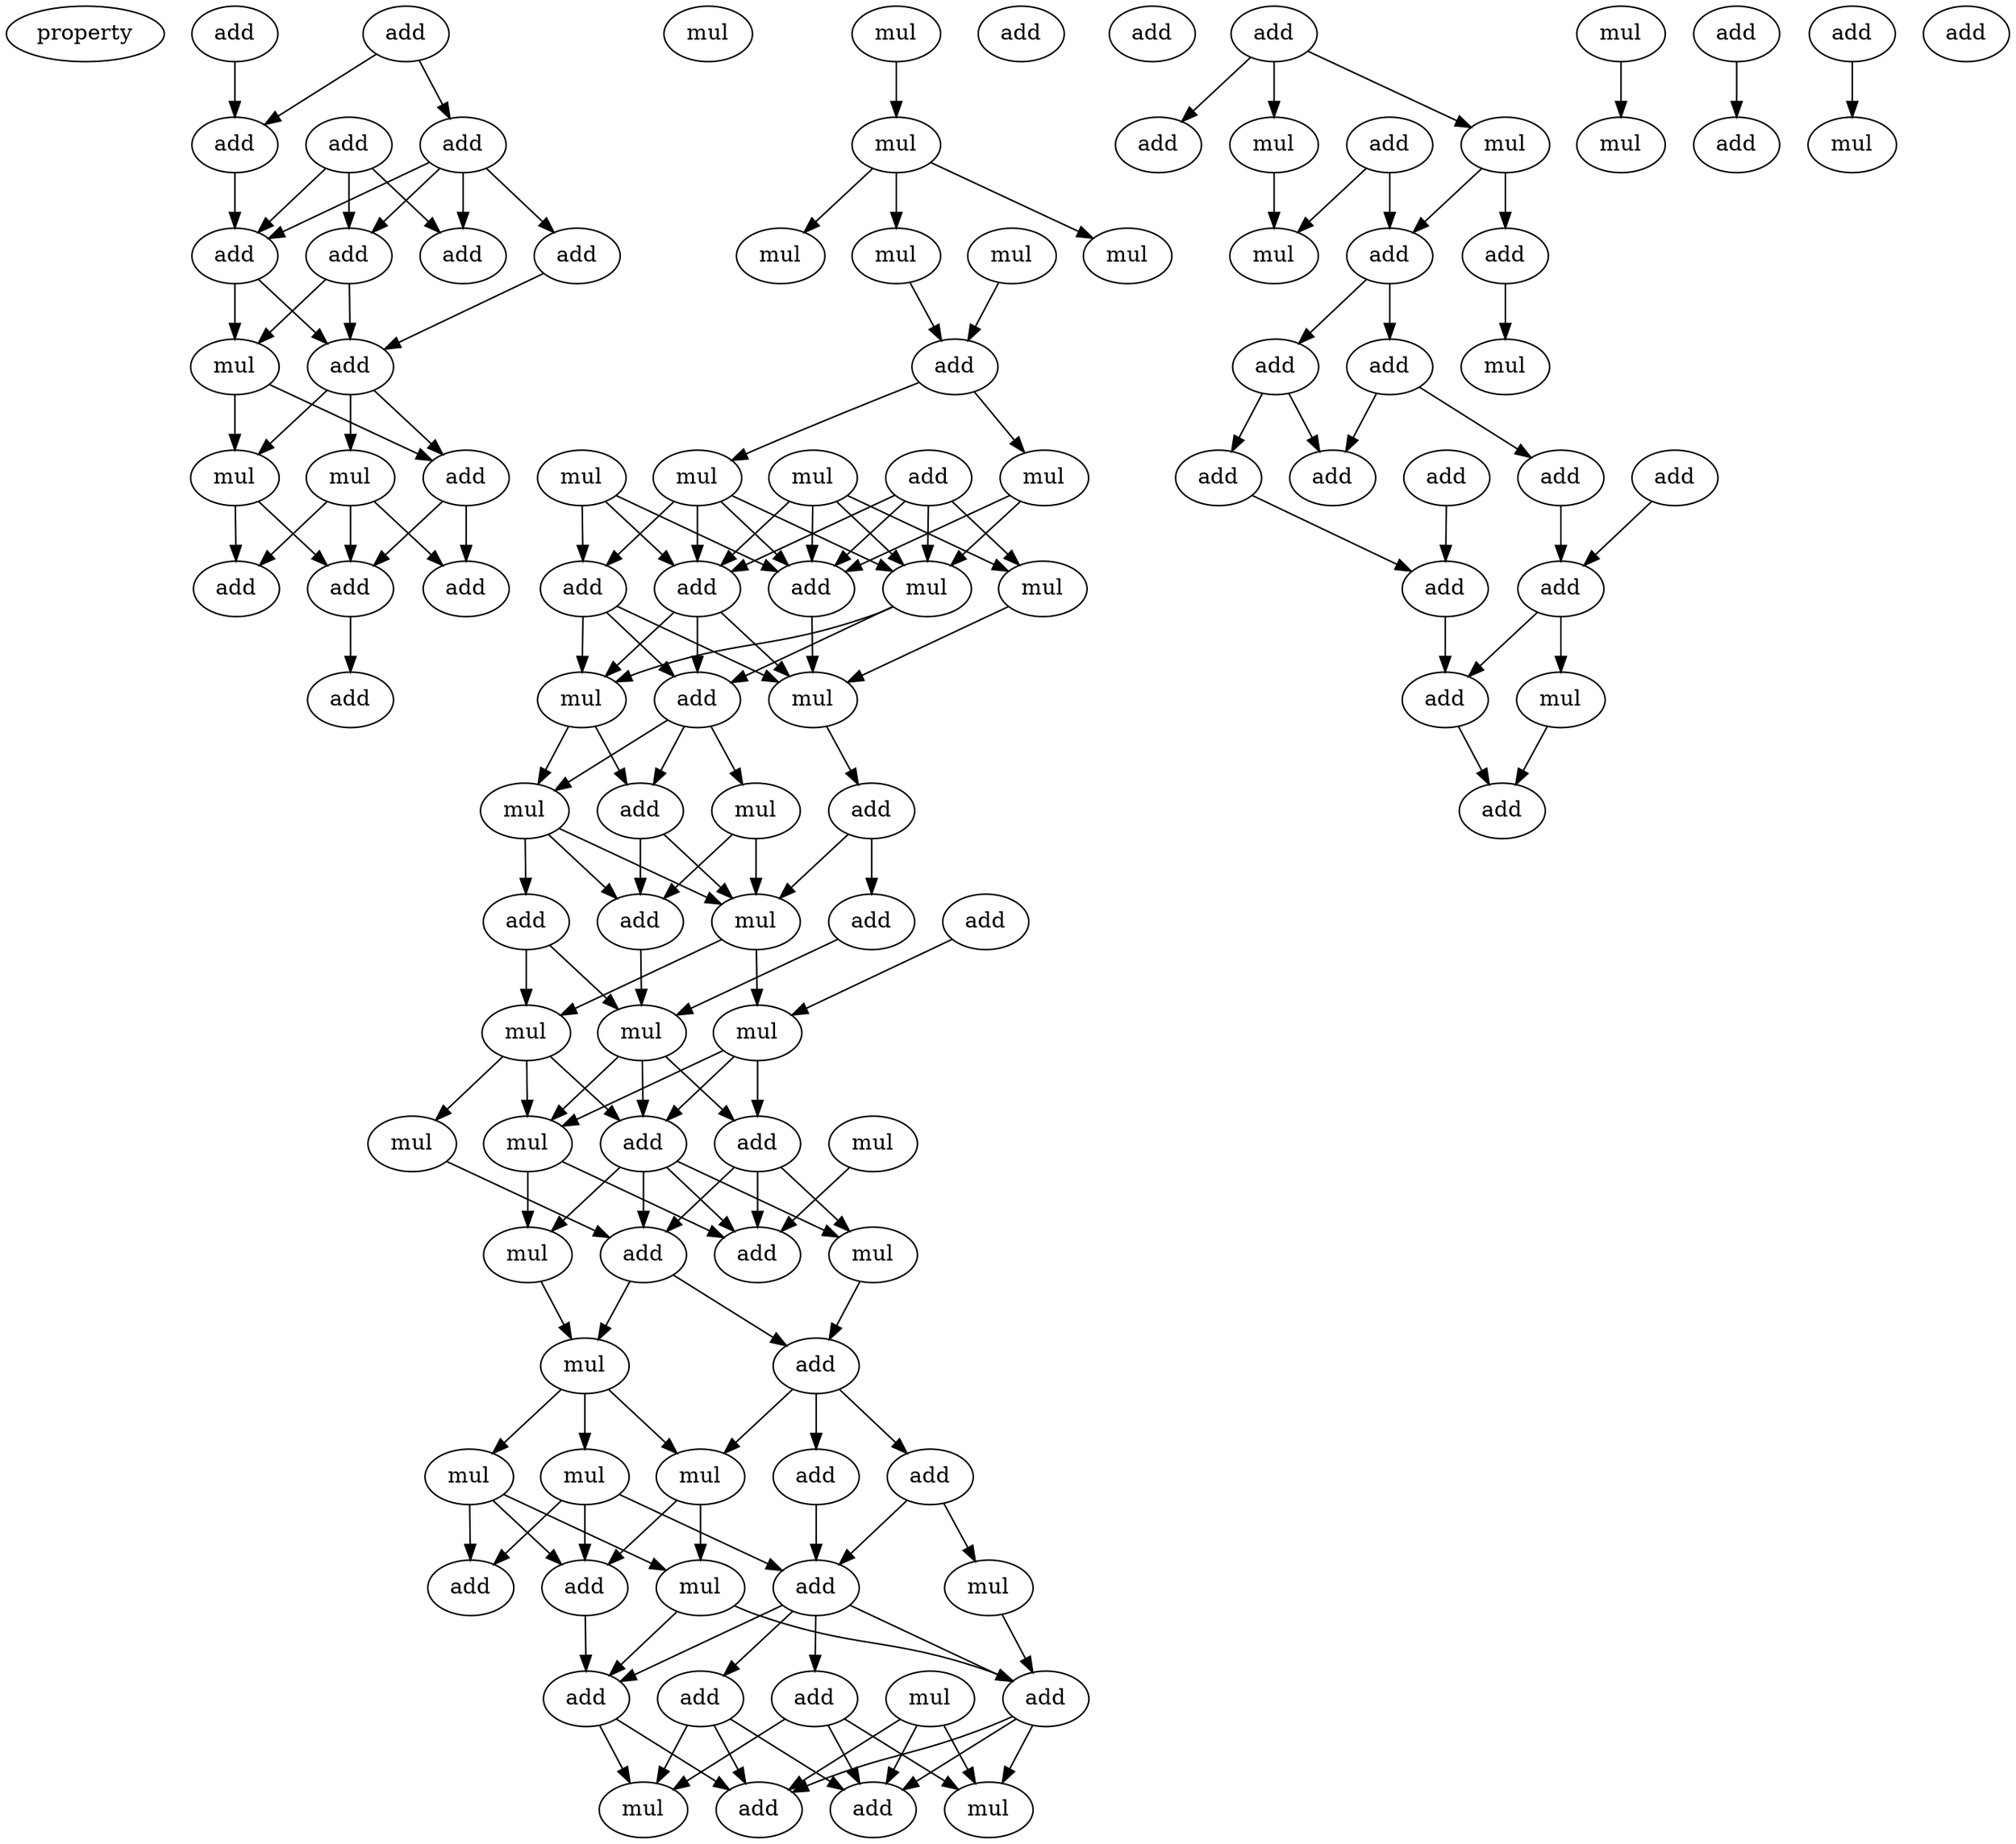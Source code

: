 digraph {
    node [fontcolor=black]
    property [mul=2,lf=1.8]
    0 [ label = add ];
    1 [ label = add ];
    2 [ label = add ];
    3 [ label = add ];
    4 [ label = add ];
    5 [ label = add ];
    6 [ label = add ];
    7 [ label = add ];
    8 [ label = add ];
    9 [ label = mul ];
    10 [ label = add ];
    11 [ label = mul ];
    12 [ label = mul ];
    13 [ label = mul ];
    14 [ label = add ];
    15 [ label = add ];
    16 [ label = add ];
    17 [ label = add ];
    18 [ label = add ];
    19 [ label = mul ];
    20 [ label = mul ];
    21 [ label = mul ];
    22 [ label = mul ];
    23 [ label = mul ];
    24 [ label = mul ];
    25 [ label = add ];
    26 [ label = add ];
    27 [ label = mul ];
    28 [ label = mul ];
    29 [ label = mul ];
    30 [ label = mul ];
    31 [ label = add ];
    32 [ label = add ];
    33 [ label = add ];
    34 [ label = mul ];
    35 [ label = mul ];
    36 [ label = mul ];
    37 [ label = add ];
    38 [ label = mul ];
    39 [ label = mul ];
    40 [ label = add ];
    41 [ label = mul ];
    42 [ label = add ];
    43 [ label = add ];
    44 [ label = add ];
    45 [ label = add ];
    46 [ label = add ];
    47 [ label = mul ];
    48 [ label = mul ];
    49 [ label = mul ];
    50 [ label = mul ];
    51 [ label = mul ];
    52 [ label = add ];
    53 [ label = mul ];
    54 [ label = mul ];
    55 [ label = add ];
    56 [ label = add ];
    57 [ label = mul ];
    58 [ label = mul ];
    59 [ label = add ];
    60 [ label = add ];
    61 [ label = add ];
    62 [ label = mul ];
    63 [ label = mul ];
    64 [ label = add ];
    65 [ label = mul ];
    66 [ label = add ];
    67 [ label = mul ];
    68 [ label = add ];
    69 [ label = add ];
    70 [ label = mul ];
    71 [ label = add ];
    72 [ label = mul ];
    73 [ label = mul ];
    74 [ label = add ];
    75 [ label = add ];
    76 [ label = add ];
    77 [ label = add ];
    78 [ label = mul ];
    79 [ label = add ];
    80 [ label = add ];
    81 [ label = mul ];
    82 [ label = add ];
    83 [ label = add ];
    84 [ label = add ];
    85 [ label = mul ];
    86 [ label = add ];
    87 [ label = mul ];
    88 [ label = add ];
    89 [ label = mul ];
    90 [ label = add ];
    91 [ label = mul ];
    92 [ label = add ];
    93 [ label = add ];
    94 [ label = add ];
    95 [ label = add ];
    96 [ label = add ];
    97 [ label = add ];
    98 [ label = add ];
    99 [ label = add ];
    100 [ label = add ];
    101 [ label = add ];
    102 [ label = mul ];
    103 [ label = mul ];
    104 [ label = add ];
    105 [ label = add ];
    106 [ label = mul ];
    107 [ label = add ];
    108 [ label = add ];
    109 [ label = mul ];
    110 [ label = add ];
    0 -> 3 [ name = 0 ];
    1 -> 2 [ name = 1 ];
    1 -> 3 [ name = 2 ];
    2 -> 5 [ name = 3 ];
    2 -> 6 [ name = 4 ];
    2 -> 7 [ name = 5 ];
    2 -> 8 [ name = 6 ];
    3 -> 7 [ name = 7 ];
    4 -> 5 [ name = 8 ];
    4 -> 7 [ name = 9 ];
    4 -> 8 [ name = 10 ];
    5 -> 9 [ name = 11 ];
    5 -> 10 [ name = 12 ];
    6 -> 10 [ name = 13 ];
    7 -> 9 [ name = 14 ];
    7 -> 10 [ name = 15 ];
    9 -> 11 [ name = 16 ];
    9 -> 14 [ name = 17 ];
    10 -> 11 [ name = 18 ];
    10 -> 12 [ name = 19 ];
    10 -> 14 [ name = 20 ];
    11 -> 15 [ name = 21 ];
    11 -> 16 [ name = 22 ];
    12 -> 15 [ name = 23 ];
    12 -> 16 [ name = 24 ];
    12 -> 17 [ name = 25 ];
    14 -> 16 [ name = 26 ];
    14 -> 17 [ name = 27 ];
    16 -> 18 [ name = 28 ];
    19 -> 20 [ name = 29 ];
    20 -> 21 [ name = 30 ];
    20 -> 22 [ name = 31 ];
    20 -> 23 [ name = 32 ];
    22 -> 25 [ name = 33 ];
    24 -> 25 [ name = 34 ];
    25 -> 28 [ name = 35 ];
    25 -> 29 [ name = 36 ];
    26 -> 31 [ name = 37 ];
    26 -> 32 [ name = 38 ];
    26 -> 34 [ name = 39 ];
    26 -> 35 [ name = 40 ];
    27 -> 31 [ name = 41 ];
    27 -> 32 [ name = 42 ];
    27 -> 33 [ name = 43 ];
    28 -> 31 [ name = 44 ];
    28 -> 32 [ name = 45 ];
    28 -> 33 [ name = 46 ];
    28 -> 35 [ name = 47 ];
    29 -> 32 [ name = 48 ];
    29 -> 35 [ name = 49 ];
    30 -> 31 [ name = 50 ];
    30 -> 32 [ name = 51 ];
    30 -> 34 [ name = 52 ];
    30 -> 35 [ name = 53 ];
    31 -> 36 [ name = 54 ];
    31 -> 37 [ name = 55 ];
    31 -> 38 [ name = 56 ];
    32 -> 36 [ name = 57 ];
    33 -> 36 [ name = 58 ];
    33 -> 37 [ name = 59 ];
    33 -> 38 [ name = 60 ];
    34 -> 36 [ name = 61 ];
    35 -> 37 [ name = 62 ];
    35 -> 38 [ name = 63 ];
    36 -> 40 [ name = 64 ];
    37 -> 39 [ name = 65 ];
    37 -> 41 [ name = 66 ];
    37 -> 42 [ name = 67 ];
    38 -> 41 [ name = 68 ];
    38 -> 42 [ name = 69 ];
    39 -> 45 [ name = 70 ];
    39 -> 47 [ name = 71 ];
    40 -> 44 [ name = 72 ];
    40 -> 47 [ name = 73 ];
    41 -> 45 [ name = 74 ];
    41 -> 46 [ name = 75 ];
    41 -> 47 [ name = 76 ];
    42 -> 45 [ name = 77 ];
    42 -> 47 [ name = 78 ];
    43 -> 50 [ name = 79 ];
    44 -> 49 [ name = 80 ];
    45 -> 49 [ name = 81 ];
    46 -> 48 [ name = 82 ];
    46 -> 49 [ name = 83 ];
    47 -> 48 [ name = 84 ];
    47 -> 50 [ name = 85 ];
    48 -> 51 [ name = 86 ];
    48 -> 54 [ name = 87 ];
    48 -> 55 [ name = 88 ];
    49 -> 52 [ name = 89 ];
    49 -> 54 [ name = 90 ];
    49 -> 55 [ name = 91 ];
    50 -> 52 [ name = 92 ];
    50 -> 54 [ name = 93 ];
    50 -> 55 [ name = 94 ];
    51 -> 59 [ name = 95 ];
    52 -> 57 [ name = 96 ];
    52 -> 59 [ name = 97 ];
    52 -> 60 [ name = 98 ];
    53 -> 60 [ name = 99 ];
    54 -> 58 [ name = 100 ];
    54 -> 60 [ name = 101 ];
    55 -> 57 [ name = 102 ];
    55 -> 58 [ name = 103 ];
    55 -> 59 [ name = 104 ];
    55 -> 60 [ name = 105 ];
    57 -> 61 [ name = 106 ];
    58 -> 62 [ name = 107 ];
    59 -> 61 [ name = 108 ];
    59 -> 62 [ name = 109 ];
    61 -> 63 [ name = 110 ];
    61 -> 64 [ name = 111 ];
    61 -> 66 [ name = 112 ];
    62 -> 63 [ name = 113 ];
    62 -> 65 [ name = 114 ];
    62 -> 67 [ name = 115 ];
    63 -> 68 [ name = 116 ];
    63 -> 72 [ name = 117 ];
    64 -> 69 [ name = 118 ];
    64 -> 70 [ name = 119 ];
    65 -> 68 [ name = 120 ];
    65 -> 69 [ name = 121 ];
    65 -> 71 [ name = 122 ];
    66 -> 69 [ name = 123 ];
    67 -> 68 [ name = 124 ];
    67 -> 71 [ name = 125 ];
    67 -> 72 [ name = 126 ];
    68 -> 76 [ name = 127 ];
    69 -> 74 [ name = 128 ];
    69 -> 75 [ name = 129 ];
    69 -> 76 [ name = 130 ];
    69 -> 77 [ name = 131 ];
    70 -> 74 [ name = 132 ];
    72 -> 74 [ name = 133 ];
    72 -> 76 [ name = 134 ];
    73 -> 78 [ name = 135 ];
    73 -> 79 [ name = 136 ];
    73 -> 80 [ name = 137 ];
    74 -> 78 [ name = 138 ];
    74 -> 79 [ name = 139 ];
    74 -> 80 [ name = 140 ];
    75 -> 79 [ name = 141 ];
    75 -> 80 [ name = 142 ];
    75 -> 81 [ name = 143 ];
    76 -> 80 [ name = 144 ];
    76 -> 81 [ name = 145 ];
    77 -> 78 [ name = 146 ];
    77 -> 79 [ name = 147 ];
    77 -> 81 [ name = 148 ];
    83 -> 84 [ name = 149 ];
    83 -> 85 [ name = 150 ];
    83 -> 87 [ name = 151 ];
    85 -> 89 [ name = 152 ];
    86 -> 88 [ name = 153 ];
    86 -> 89 [ name = 154 ];
    87 -> 88 [ name = 155 ];
    87 -> 90 [ name = 156 ];
    88 -> 92 [ name = 157 ];
    88 -> 93 [ name = 158 ];
    90 -> 91 [ name = 159 ];
    92 -> 95 [ name = 160 ];
    92 -> 96 [ name = 161 ];
    93 -> 96 [ name = 162 ];
    93 -> 98 [ name = 163 ];
    94 -> 100 [ name = 164 ];
    95 -> 99 [ name = 165 ];
    97 -> 99 [ name = 166 ];
    98 -> 100 [ name = 167 ];
    99 -> 101 [ name = 168 ];
    100 -> 101 [ name = 169 ];
    100 -> 102 [ name = 170 ];
    101 -> 104 [ name = 171 ];
    102 -> 104 [ name = 172 ];
    103 -> 106 [ name = 173 ];
    105 -> 108 [ name = 174 ];
    107 -> 109 [ name = 175 ];
}
